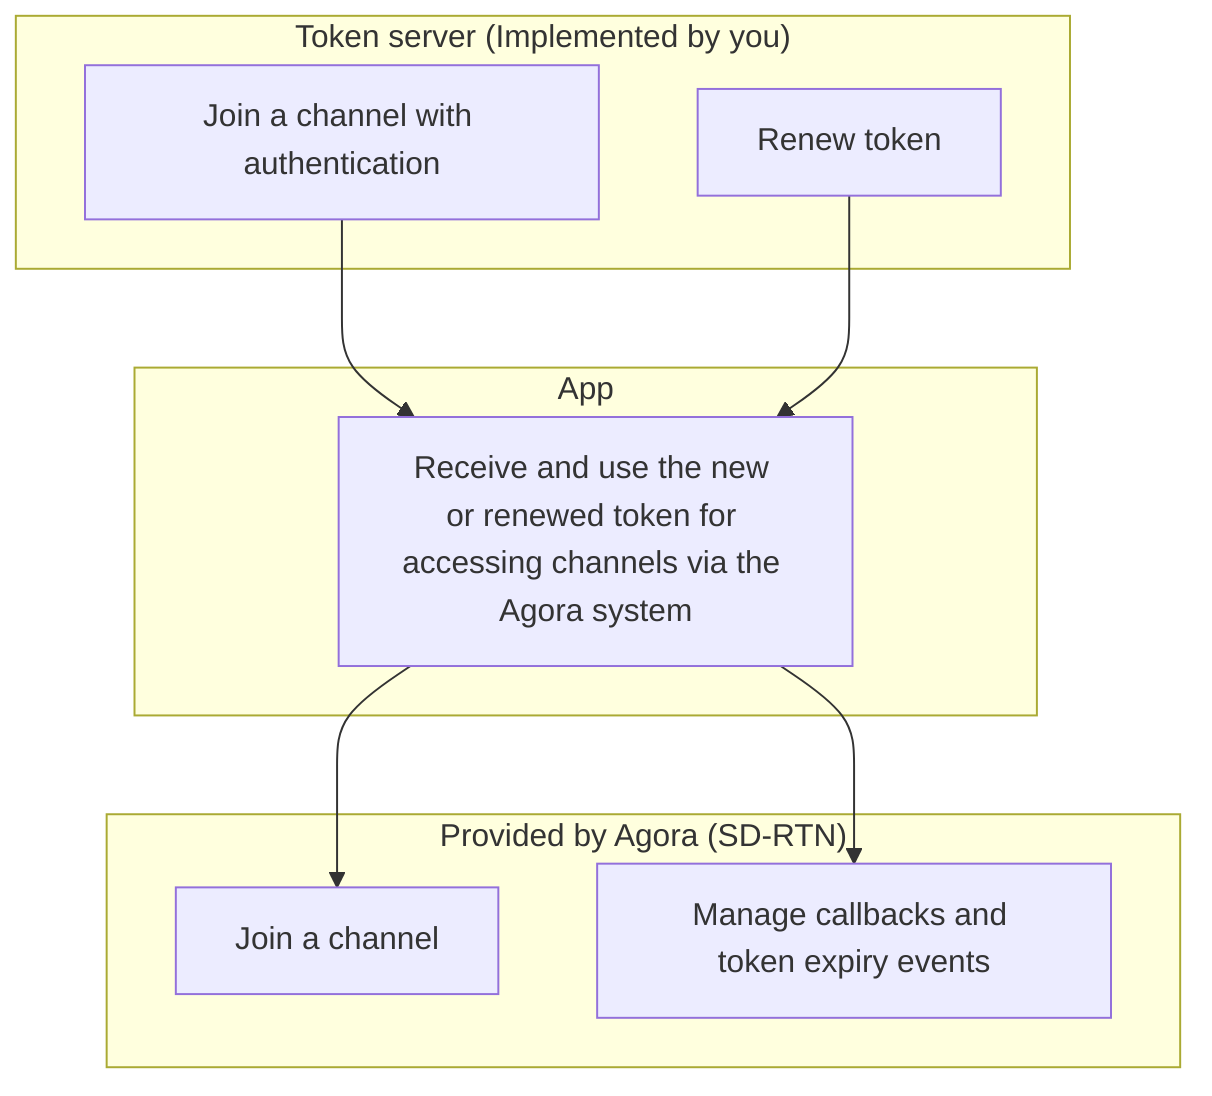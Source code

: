 flowchart TD
    A[Join a channel with authentication] --> B[Receive and use the new or renewed token for accessing channels via the Agora system]
    C[Renew token] --> B
    B --> D[Join a channel]
    B --> E[Manage callbacks and token expiry events]

    subgraph t1["Token server (Implemented by you)"]
    A
    C
    end

    subgraph t2["App"]
    B
    end

    subgraph t3["Provided by Agora (SD-RTN)"]
    D
    E
    end
